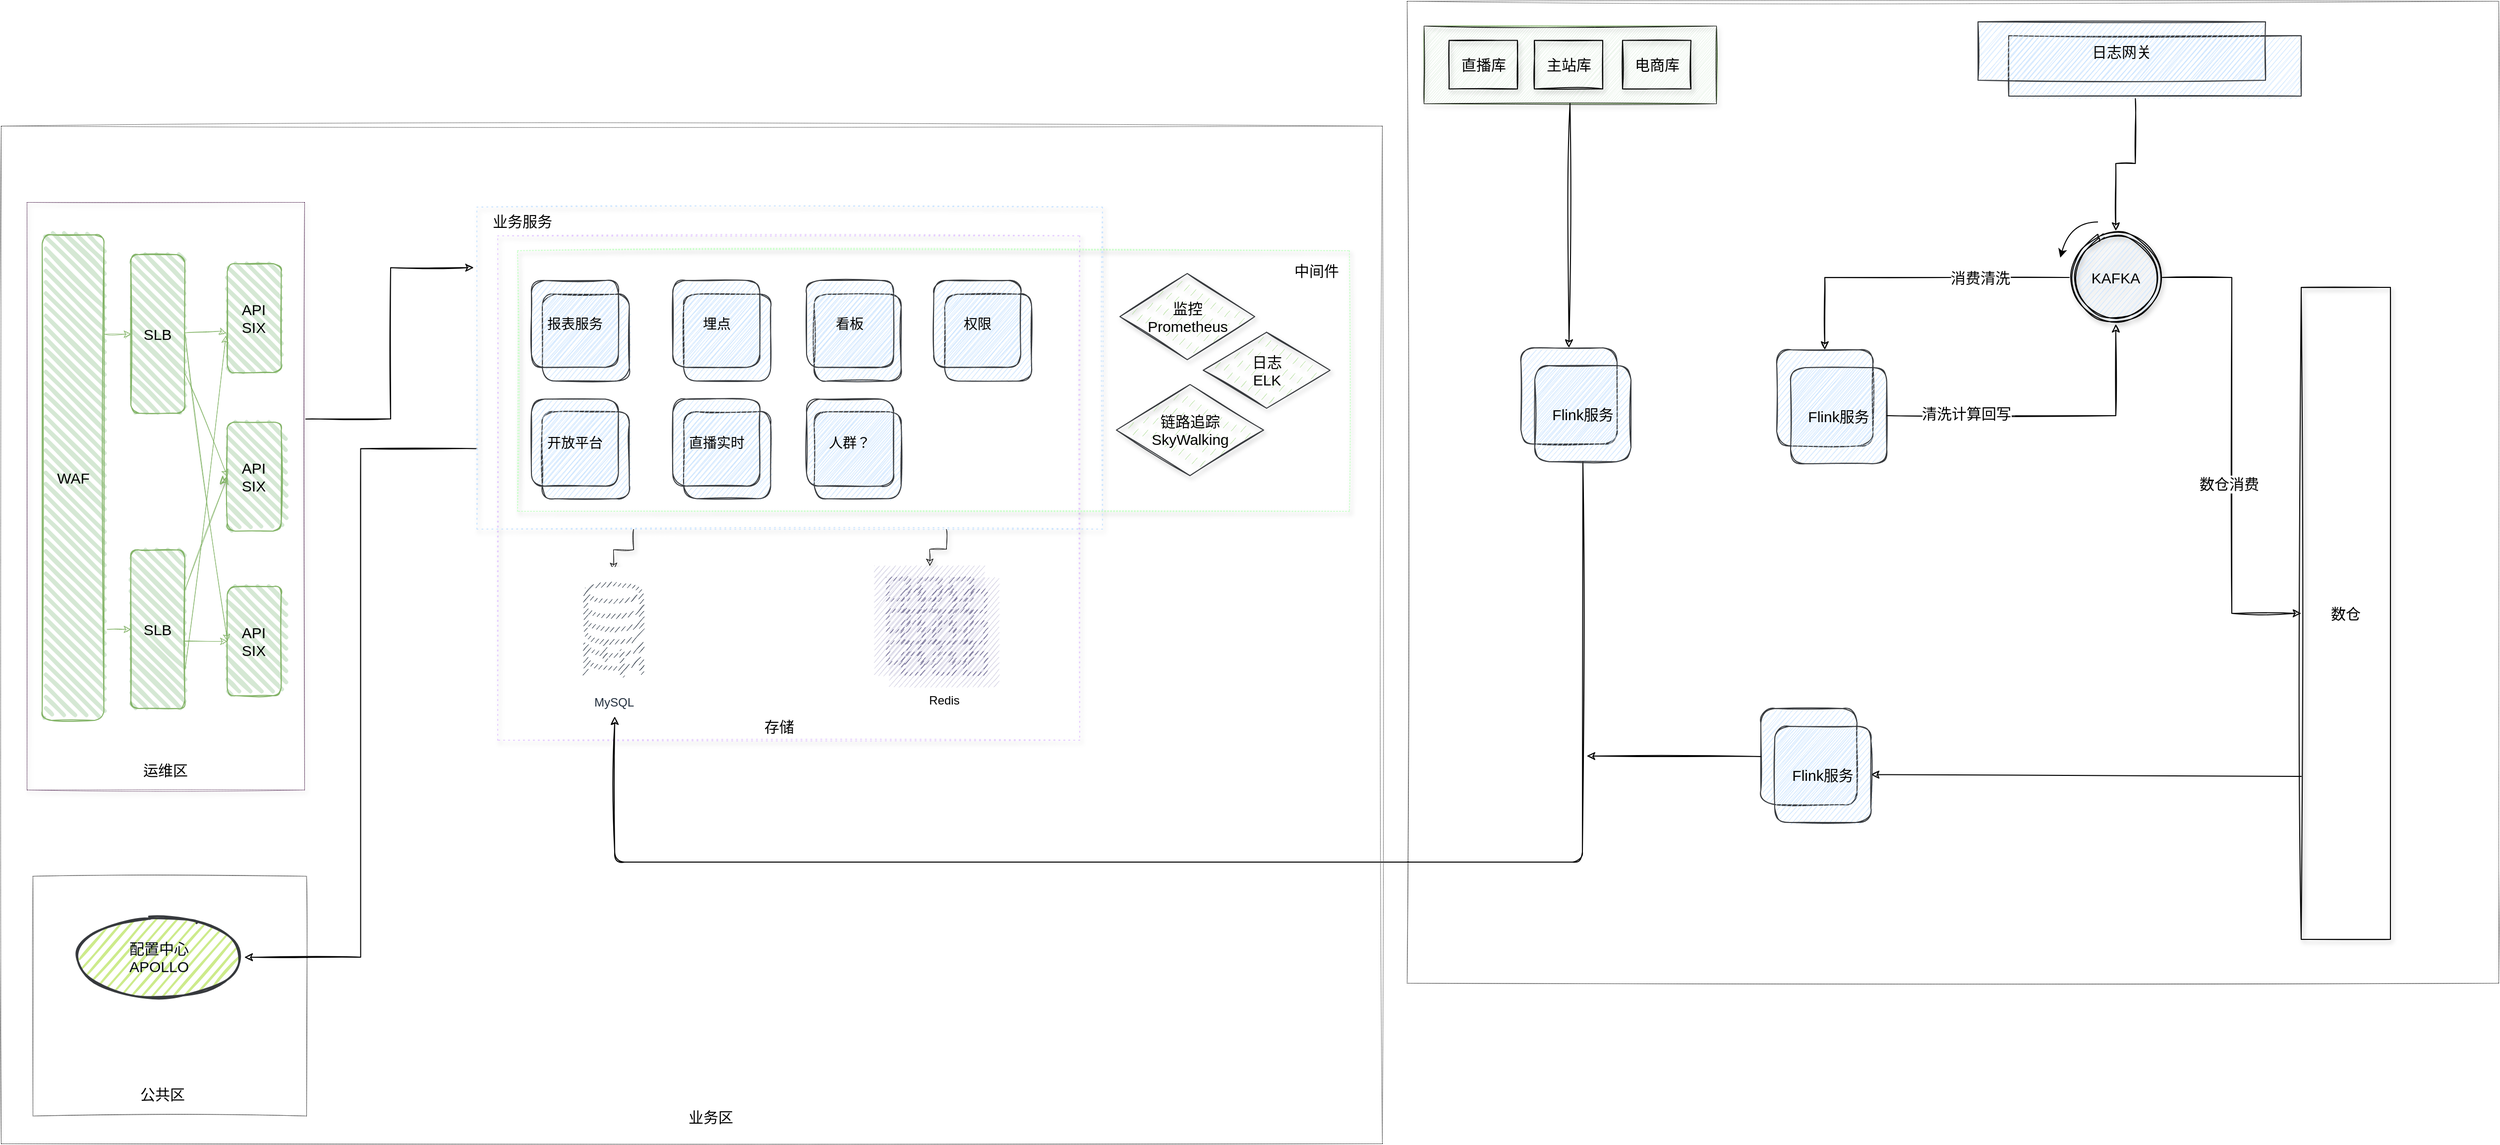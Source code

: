 <mxfile version="14.7.5" type="github">
  <diagram id="bKikSzmRIYnhMW0a-3qn" name="第 1 页">
    <mxGraphModel dx="2099" dy="1364" grid="0" gridSize="10" guides="1" tooltips="1" connect="1" arrows="1" fold="1" page="1" pageScale="1" pageWidth="3300" pageHeight="2339" background="#FFFFFF" math="0" shadow="0">
      <root>
        <mxCell id="0" />
        <mxCell id="1" parent="0" />
        <mxCell id="OzgvakwpHb-Y98bhcLFI-162" value="" style="rounded=0;whiteSpace=wrap;html=1;shadow=0;glass=0;sketch=1;fontSize=15;strokeColor=#000000;strokeWidth=0.5;fillColor=none;dashed=1;dashPattern=1 2;" vertex="1" parent="1">
          <mxGeometry x="1446" y="154" width="1101" height="991" as="geometry" />
        </mxCell>
        <mxCell id="OzgvakwpHb-Y98bhcLFI-62" value="" style="rounded=0;whiteSpace=wrap;html=1;shadow=1;sketch=1;fillColor=none;fontSize=14;dashed=1;perimeterSpacing=0;strokeWidth=1;dashPattern=1 4;strokeColor=#E5CCFF;" vertex="1" parent="1">
          <mxGeometry x="529" y="391" width="587" height="509" as="geometry" />
        </mxCell>
        <mxCell id="OzgvakwpHb-Y98bhcLFI-108" value="" style="rounded=0;whiteSpace=wrap;html=1;shadow=0;glass=0;dashed=1;dashPattern=1 2;sketch=1;fontSize=15;strokeColor=#000000;strokeWidth=0.5;fillColor=none;" vertex="1" parent="1">
          <mxGeometry x="28" y="280" width="1393" height="1027" as="geometry" />
        </mxCell>
        <mxCell id="OzgvakwpHb-Y98bhcLFI-103" value="" style="rounded=0;whiteSpace=wrap;html=1;shadow=0;glass=0;sketch=1;fontSize=15;strokeWidth=0.5;fillColor=none;dashed=1;dashPattern=1 2;" vertex="1" parent="1">
          <mxGeometry x="60" y="1037" width="276" height="242" as="geometry" />
        </mxCell>
        <mxCell id="OzgvakwpHb-Y98bhcLFI-78" value="" style="rounded=0;whiteSpace=wrap;html=1;shadow=1;glass=0;dashed=1;dashPattern=1 2;sketch=1;fontSize=15;strokeWidth=1;fillColor=none;strokeColor=#CCFFCC;" vertex="1" parent="1">
          <mxGeometry x="549" y="406" width="839" height="263" as="geometry" />
        </mxCell>
        <mxCell id="OzgvakwpHb-Y98bhcLFI-69" value="" style="outlineConnect=0;strokeColor=#56517e;fillColor=#d0cee2;dashed=0;verticalLabelPosition=bottom;verticalAlign=top;align=center;html=1;fontSize=12;fontStyle=0;aspect=fixed;shape=mxgraph.aws4.resourceIcon;resIcon=mxgraph.aws4.instances_2;shadow=0;sketch=1;" vertex="1" parent="1">
          <mxGeometry x="909" y="724" width="111" height="111" as="geometry" />
        </mxCell>
        <mxCell id="OzgvakwpHb-Y98bhcLFI-58" style="edgeStyle=orthogonalEdgeStyle;rounded=0;sketch=1;orthogonalLoop=1;jettySize=auto;html=1;entryX=1;entryY=0.5;entryDx=0;entryDy=0;shadow=0;fontSize=15;strokeWidth=1;exitX=0;exitY=0.75;exitDx=0;exitDy=0;" edge="1" parent="1" source="OzgvakwpHb-Y98bhcLFI-39" target="OzgvakwpHb-Y98bhcLFI-76">
          <mxGeometry relative="1" as="geometry">
            <mxPoint x="1056.192" y="284.565" as="targetPoint" />
          </mxGeometry>
        </mxCell>
        <mxCell id="OzgvakwpHb-Y98bhcLFI-74" style="edgeStyle=orthogonalEdgeStyle;rounded=0;sketch=1;orthogonalLoop=1;jettySize=auto;html=1;exitX=0.25;exitY=1;exitDx=0;exitDy=0;shadow=1;fontSize=15;strokeWidth=0.5;" edge="1" parent="1" source="OzgvakwpHb-Y98bhcLFI-39" target="OzgvakwpHb-Y98bhcLFI-82">
          <mxGeometry relative="1" as="geometry">
            <mxPoint x="686" y="733" as="sourcePoint" />
            <mxPoint x="686.5" y="920" as="targetPoint" />
          </mxGeometry>
        </mxCell>
        <mxCell id="OzgvakwpHb-Y98bhcLFI-75" style="edgeStyle=orthogonalEdgeStyle;rounded=0;sketch=1;orthogonalLoop=1;jettySize=auto;html=1;exitX=0.75;exitY=1;exitDx=0;exitDy=0;shadow=1;fontSize=15;strokeWidth=0.5;" edge="1" parent="1" source="OzgvakwpHb-Y98bhcLFI-39" target="OzgvakwpHb-Y98bhcLFI-69">
          <mxGeometry relative="1" as="geometry">
            <mxPoint x="960" y="733" as="sourcePoint" />
          </mxGeometry>
        </mxCell>
        <mxCell id="OzgvakwpHb-Y98bhcLFI-39" value="" style="rounded=0;whiteSpace=wrap;html=1;shadow=1;sketch=1;fillColor=none;fontSize=14;dashed=1;perimeterSpacing=0;strokeWidth=1;dashPattern=1 4;strokeColor=#CCE5FF;" vertex="1" parent="1">
          <mxGeometry x="508" y="362" width="631" height="325" as="geometry" />
        </mxCell>
        <mxCell id="OzgvakwpHb-Y98bhcLFI-43" value="" style="whiteSpace=wrap;html=1;aspect=fixed;rounded=1;shadow=0;glass=0;labelBackgroundColor=none;fillColor=#cce5ff;sketch=1;fontSize=14;strokeWidth=1;strokeColor=#36393d;" vertex="1" parent="1">
          <mxGeometry x="848.163" y="568.508" width="87.742" height="87.742" as="geometry" />
        </mxCell>
        <mxCell id="fr_o3y-mR50qFRv6tMRz-52" value="人群？" style="whiteSpace=wrap;html=1;aspect=fixed;rounded=1;shadow=0;glass=0;labelBackgroundColor=none;fillColor=#cce5ff;sketch=1;fontSize=14;strokeWidth=1;strokeColor=#36393d;" parent="1" vertex="1">
          <mxGeometry x="840.486" y="555.741" width="87.742" height="87.742" as="geometry" />
        </mxCell>
        <mxCell id="OzgvakwpHb-Y98bhcLFI-42" value="" style="whiteSpace=wrap;html=1;aspect=fixed;rounded=1;shadow=0;glass=0;labelBackgroundColor=none;fillColor=#cce5ff;sketch=1;fontSize=14;strokeWidth=1;strokeColor=#36393d;" vertex="1" parent="1">
          <mxGeometry x="716.55" y="568.508" width="87.742" height="87.742" as="geometry" />
        </mxCell>
        <mxCell id="OzgvakwpHb-Y98bhcLFI-33" value="" style="whiteSpace=wrap;html=1;aspect=fixed;rounded=1;shadow=0;glass=0;labelBackgroundColor=none;fillColor=#cce5ff;sketch=1;fontSize=14;strokeWidth=1;strokeColor=#36393d;" vertex="1" parent="1">
          <mxGeometry x="573.97" y="449.823" width="87.742" height="87.742" as="geometry" />
        </mxCell>
        <mxCell id="OzgvakwpHb-Y98bhcLFI-36" value="" style="whiteSpace=wrap;html=1;aspect=fixed;rounded=1;shadow=0;glass=0;labelBackgroundColor=none;fillColor=#cce5ff;sketch=1;fontSize=14;strokeWidth=1;strokeColor=#36393d;" vertex="1" parent="1">
          <mxGeometry x="848.163" y="449.823" width="87.742" height="87.742" as="geometry" />
        </mxCell>
        <mxCell id="OzgvakwpHb-Y98bhcLFI-35" value="" style="whiteSpace=wrap;html=1;aspect=fixed;rounded=1;shadow=0;glass=0;labelBackgroundColor=none;fillColor=#cce5ff;sketch=1;fontSize=14;strokeWidth=1;strokeColor=#36393d;" vertex="1" parent="1">
          <mxGeometry x="716.55" y="449.823" width="87.742" height="87.742" as="geometry" />
        </mxCell>
        <mxCell id="OzgvakwpHb-Y98bhcLFI-37" value="" style="whiteSpace=wrap;html=1;aspect=fixed;rounded=1;shadow=0;glass=0;labelBackgroundColor=none;fillColor=#cce5ff;sketch=1;fontSize=14;strokeWidth=1;strokeColor=#36393d;" vertex="1" parent="1">
          <mxGeometry x="979.776" y="449.823" width="87.742" height="87.742" as="geometry" />
        </mxCell>
        <mxCell id="fr_o3y-mR50qFRv6tMRz-45" value="报表服务" style="whiteSpace=wrap;html=1;aspect=fixed;rounded=1;shadow=0;glass=0;labelBackgroundColor=none;fillColor=#cce5ff;sketch=1;fontSize=14;strokeWidth=1;strokeColor=#36393d;" parent="1" vertex="1">
          <mxGeometry x="563.002" y="435.998" width="87.742" height="87.742" as="geometry" />
        </mxCell>
        <mxCell id="fr_o3y-mR50qFRv6tMRz-50" value="看板" style="whiteSpace=wrap;html=1;aspect=fixed;rounded=1;shadow=0;glass=0;labelBackgroundColor=none;fillColor=#cce5ff;sketch=1;fontSize=14;strokeWidth=1;strokeColor=#36393d;" parent="1" vertex="1">
          <mxGeometry x="840.486" y="435.998" width="87.742" height="87.742" as="geometry" />
        </mxCell>
        <mxCell id="fr_o3y-mR50qFRv6tMRz-51" value="埋点" style="whiteSpace=wrap;html=1;aspect=fixed;rounded=1;shadow=0;glass=0;labelBackgroundColor=none;fillColor=#cce5ff;sketch=1;fontSize=14;strokeWidth=1;strokeColor=#36393d;" parent="1" vertex="1">
          <mxGeometry x="705.583" y="435.998" width="87.742" height="87.742" as="geometry" />
        </mxCell>
        <mxCell id="fr_o3y-mR50qFRv6tMRz-53" value="权限" style="whiteSpace=wrap;html=1;aspect=fixed;rounded=1;shadow=0;glass=0;labelBackgroundColor=none;fillColor=#cce5ff;sketch=1;fontSize=14;strokeWidth=1;strokeColor=#36393d;" parent="1" vertex="1">
          <mxGeometry x="968.808" y="435.998" width="87.742" height="87.742" as="geometry" />
        </mxCell>
        <mxCell id="OzgvakwpHb-Y98bhcLFI-41" value="" style="whiteSpace=wrap;html=1;aspect=fixed;rounded=1;shadow=0;glass=0;labelBackgroundColor=none;fillColor=#cce5ff;sketch=1;fontSize=14;strokeWidth=1;strokeColor=#36393d;" vertex="1" parent="1">
          <mxGeometry x="573.97" y="568.508" width="87.742" height="87.742" as="geometry" />
        </mxCell>
        <mxCell id="fr_o3y-mR50qFRv6tMRz-46" value="开放平台" style="whiteSpace=wrap;html=1;aspect=fixed;rounded=1;shadow=0;glass=0;labelBackgroundColor=none;fillColor=#cce5ff;sketch=1;fontSize=14;strokeWidth=1;strokeColor=#36393d;" parent="1" vertex="1">
          <mxGeometry x="563.002" y="555.741" width="87.742" height="87.742" as="geometry" />
        </mxCell>
        <mxCell id="fr_o3y-mR50qFRv6tMRz-49" value="直播实时" style="whiteSpace=wrap;html=1;aspect=fixed;rounded=1;shadow=0;glass=0;labelBackgroundColor=none;fillColor=#cce5ff;sketch=1;fontSize=14;strokeWidth=1;strokeColor=#36393d;" parent="1" vertex="1">
          <mxGeometry x="705.583" y="555.741" width="87.742" height="87.742" as="geometry" />
        </mxCell>
        <mxCell id="OzgvakwpHb-Y98bhcLFI-105" style="edgeStyle=orthogonalEdgeStyle;rounded=0;sketch=1;orthogonalLoop=1;jettySize=auto;html=1;exitX=1.005;exitY=0.369;exitDx=0;exitDy=0;entryX=-0.005;entryY=0.188;entryDx=0;entryDy=0;entryPerimeter=0;shadow=0;fontSize=15;strokeWidth=1;exitPerimeter=0;" edge="1" parent="1" source="OzgvakwpHb-Y98bhcLFI-29" target="OzgvakwpHb-Y98bhcLFI-39">
          <mxGeometry relative="1" as="geometry" />
        </mxCell>
        <mxCell id="OzgvakwpHb-Y98bhcLFI-29" value="" style="rounded=0;whiteSpace=wrap;html=1;sketch=1;fillColor=none;shadow=1;strokeWidth=0.5;strokeColor=#330033;dashed=1;dashPattern=1 2;" vertex="1" parent="1">
          <mxGeometry x="54" y="357" width="280" height="593" as="geometry" />
        </mxCell>
        <mxCell id="OzgvakwpHb-Y98bhcLFI-9" value="&lt;font style=&quot;font-size: 15px;&quot;&gt;WAF&lt;/font&gt;" style="rounded=1;whiteSpace=wrap;html=1;strokeWidth=1;fillWeight=4;hachureGap=8;hachureAngle=45;sketch=1;fillStyle=hachure;fontStyle=0;fontSize=15;fillColor=#d5e8d4;strokeColor=#82b366;" vertex="1" parent="1">
          <mxGeometry x="69.556" y="390" width="62.222" height="490" as="geometry" />
        </mxCell>
        <mxCell id="OzgvakwpHb-Y98bhcLFI-11" value="&lt;span style=&quot;font-size: 15px;&quot;&gt;SLB&lt;/span&gt;" style="rounded=1;whiteSpace=wrap;html=1;strokeWidth=1;fillWeight=4;hachureGap=8;hachureAngle=45;sketch=1;fillStyle=hachure;fontStyle=0;fontSize=15;fillColor=#d5e8d4;strokeColor=#82b366;" vertex="1" parent="1">
          <mxGeometry x="159" y="410" width="54.444" height="160" as="geometry" />
        </mxCell>
        <mxCell id="OzgvakwpHb-Y98bhcLFI-26" style="edgeStyle=none;rounded=0;sketch=1;orthogonalLoop=1;jettySize=auto;html=1;entryX=0;entryY=0.5;entryDx=0;entryDy=0;shadow=0;fontStyle=0;fontSize=15;fillColor=#d5e8d4;strokeColor=#82b366;strokeWidth=0.5;" edge="1" parent="1" target="OzgvakwpHb-Y98bhcLFI-11">
          <mxGeometry x="54" y="357" as="geometry">
            <mxPoint x="132" y="490" as="sourcePoint" />
            <Array as="points">
              <mxPoint x="131.778" y="490" />
            </Array>
          </mxGeometry>
        </mxCell>
        <mxCell id="OzgvakwpHb-Y98bhcLFI-19" style="rounded=0;sketch=1;orthogonalLoop=1;jettySize=auto;html=1;entryX=0;entryY=0.5;entryDx=0;entryDy=0;shadow=0;fontStyle=0;fontSize=15;fillColor=#d5e8d4;strokeColor=#82b366;strokeWidth=0.5;" edge="1" parent="1" target="OzgvakwpHb-Y98bhcLFI-15">
          <mxGeometry x="54" y="357" as="geometry">
            <mxPoint x="209.556" y="800" as="sourcePoint" />
          </mxGeometry>
        </mxCell>
        <mxCell id="OzgvakwpHb-Y98bhcLFI-12" value="&lt;span style=&quot;font-size: 15px;&quot;&gt;SLB&lt;/span&gt;" style="rounded=1;whiteSpace=wrap;html=1;strokeWidth=1;fillWeight=4;hachureGap=8;hachureAngle=45;sketch=1;fillStyle=hachure;fontStyle=0;fontSize=15;fillColor=#d5e8d4;strokeColor=#82b366;" vertex="1" parent="1">
          <mxGeometry x="159" y="708" width="54.444" height="160" as="geometry" />
        </mxCell>
        <mxCell id="OzgvakwpHb-Y98bhcLFI-17" style="edgeStyle=orthogonalEdgeStyle;rounded=0;sketch=1;orthogonalLoop=1;jettySize=auto;html=1;exitX=1.05;exitY=0.812;exitDx=0;exitDy=0;exitPerimeter=0;shadow=0;fontStyle=0;fontSize=15;fillColor=#d5e8d4;strokeColor=#82b366;strokeWidth=0.5;" edge="1" parent="1" source="OzgvakwpHb-Y98bhcLFI-9" target="OzgvakwpHb-Y98bhcLFI-12">
          <mxGeometry x="54" y="357" as="geometry" />
        </mxCell>
        <mxCell id="OzgvakwpHb-Y98bhcLFI-13" value="&lt;span style=&quot;font-size: 15px;&quot;&gt;API&lt;br style=&quot;font-size: 15px;&quot;&gt;SIX&lt;/span&gt;" style="rounded=1;whiteSpace=wrap;html=1;strokeWidth=1;fillWeight=4;hachureGap=8;hachureAngle=45;sketch=1;fillStyle=hachure;fontStyle=0;fontSize=15;fillColor=#d5e8d4;strokeColor=#82b366;" vertex="1" parent="1">
          <mxGeometry x="256.222" y="419" width="54.444" height="110" as="geometry" />
        </mxCell>
        <mxCell id="OzgvakwpHb-Y98bhcLFI-18" style="rounded=0;sketch=1;orthogonalLoop=1;jettySize=auto;html=1;entryX=-0.02;entryY=0.636;entryDx=0;entryDy=0;entryPerimeter=0;shadow=0;fontStyle=0;fontSize=15;fillColor=#d5e8d4;strokeColor=#82b366;strokeWidth=0.5;" edge="1" parent="1" source="OzgvakwpHb-Y98bhcLFI-11" target="OzgvakwpHb-Y98bhcLFI-13">
          <mxGeometry x="54" y="357" as="geometry">
            <mxPoint x="264" y="530" as="sourcePoint" />
            <Array as="points">
              <mxPoint x="248.444" y="487" />
            </Array>
          </mxGeometry>
        </mxCell>
        <mxCell id="OzgvakwpHb-Y98bhcLFI-25" style="rounded=0;sketch=1;orthogonalLoop=1;jettySize=auto;html=1;exitX=1;exitY=0.75;exitDx=0;exitDy=0;entryX=-0.029;entryY=0.66;entryDx=0;entryDy=0;entryPerimeter=0;shadow=0;fontStyle=0;fontSize=15;fillColor=#d5e8d4;strokeColor=#82b366;strokeWidth=0.5;" edge="1" parent="1" source="OzgvakwpHb-Y98bhcLFI-12" target="OzgvakwpHb-Y98bhcLFI-13">
          <mxGeometry x="54" y="357" as="geometry" />
        </mxCell>
        <mxCell id="OzgvakwpHb-Y98bhcLFI-22" style="rounded=0;sketch=1;orthogonalLoop=1;jettySize=auto;html=1;exitX=0;exitY=0.5;exitDx=0;exitDy=0;shadow=1;fontStyle=0;fontSize=15;strokeWidth=1;fillColor=#d5e8d4;strokeColor=#82b366;" edge="1" parent="1" source="OzgvakwpHb-Y98bhcLFI-14">
          <mxGeometry x="54" y="357" as="geometry">
            <mxPoint x="248.444" y="642" as="targetPoint" />
          </mxGeometry>
        </mxCell>
        <mxCell id="OzgvakwpHb-Y98bhcLFI-14" value="&lt;span style=&quot;font-size: 15px;&quot;&gt;API&lt;br style=&quot;font-size: 15px;&quot;&gt;SIX&lt;/span&gt;" style="rounded=1;whiteSpace=wrap;html=1;strokeWidth=1;fillWeight=4;hachureGap=8;hachureAngle=45;sketch=1;fillStyle=hachure;fontStyle=0;fontSize=15;fillColor=#d5e8d4;strokeColor=#82b366;" vertex="1" parent="1">
          <mxGeometry x="256.222" y="579" width="54.444" height="110" as="geometry" />
        </mxCell>
        <mxCell id="OzgvakwpHb-Y98bhcLFI-23" style="rounded=0;sketch=1;orthogonalLoop=1;jettySize=auto;html=1;exitX=1;exitY=0.75;exitDx=0;exitDy=0;entryX=0;entryY=0.5;entryDx=0;entryDy=0;shadow=0;fontStyle=0;fontSize=15;fillColor=#d5e8d4;strokeColor=#82b366;strokeWidth=0.5;" edge="1" parent="1" source="OzgvakwpHb-Y98bhcLFI-11" target="OzgvakwpHb-Y98bhcLFI-14">
          <mxGeometry x="54" y="357" as="geometry" />
        </mxCell>
        <mxCell id="OzgvakwpHb-Y98bhcLFI-20" style="rounded=0;sketch=1;orthogonalLoop=1;jettySize=auto;html=1;exitX=1;exitY=0.25;exitDx=0;exitDy=0;entryX=0;entryY=0.5;entryDx=0;entryDy=0;shadow=0;fontStyle=0;fontSize=15;fillColor=#d5e8d4;strokeColor=#82b366;strokeWidth=0.5;" edge="1" parent="1" source="OzgvakwpHb-Y98bhcLFI-12" target="OzgvakwpHb-Y98bhcLFI-14">
          <mxGeometry x="54" y="357" as="geometry" />
        </mxCell>
        <mxCell id="OzgvakwpHb-Y98bhcLFI-15" value="&lt;span style=&quot;font-size: 15px;&quot;&gt;API&lt;br style=&quot;font-size: 15px;&quot;&gt;SIX&lt;/span&gt;" style="rounded=1;whiteSpace=wrap;html=1;strokeWidth=1;fillWeight=4;hachureGap=8;hachureAngle=45;sketch=1;fillStyle=hachure;fontStyle=0;fontSize=15;fillColor=#d5e8d4;strokeColor=#82b366;" vertex="1" parent="1">
          <mxGeometry x="256.222" y="745" width="54.444" height="110" as="geometry" />
        </mxCell>
        <mxCell id="OzgvakwpHb-Y98bhcLFI-24" style="rounded=0;sketch=1;orthogonalLoop=1;jettySize=auto;html=1;exitX=1;exitY=0.5;exitDx=0;exitDy=0;entryX=0;entryY=0.5;entryDx=0;entryDy=0;shadow=0;fontStyle=0;fontSize=15;fillColor=#d5e8d4;strokeColor=#82b366;strokeWidth=0.5;" edge="1" parent="1" source="OzgvakwpHb-Y98bhcLFI-11" target="OzgvakwpHb-Y98bhcLFI-15">
          <mxGeometry x="54" y="357" as="geometry" />
        </mxCell>
        <mxCell id="OzgvakwpHb-Y98bhcLFI-30" value="运维区" style="text;html=1;strokeColor=none;fillColor=none;align=center;verticalAlign=middle;whiteSpace=wrap;rounded=0;shadow=1;sketch=1;fontStyle=0;fontSize=15;" vertex="1" parent="1">
          <mxGeometry x="166.778" y="920" width="54.444" height="20" as="geometry" />
        </mxCell>
        <mxCell id="OzgvakwpHb-Y98bhcLFI-59" value="业务服务" style="text;html=1;fillColor=none;align=center;verticalAlign=middle;whiteSpace=wrap;rounded=0;shadow=0;sketch=0;fontSize=15;strokeWidth=1;" vertex="1" parent="1">
          <mxGeometry x="512" y="366" width="84" height="20" as="geometry" />
        </mxCell>
        <mxCell id="OzgvakwpHb-Y98bhcLFI-67" value="Redis" style="outlineConnect=0;strokeColor=#56517e;fillColor=#d0cee2;dashed=0;verticalLabelPosition=bottom;verticalAlign=top;align=center;html=1;fontSize=12;fontStyle=0;aspect=fixed;shape=mxgraph.aws4.resourceIcon;resIcon=mxgraph.aws4.instances_2;shadow=0;sketch=1;" vertex="1" parent="1">
          <mxGeometry x="924" y="736" width="110" height="110" as="geometry" />
        </mxCell>
        <mxCell id="OzgvakwpHb-Y98bhcLFI-76" value="&lt;font color=&quot;#030914&quot; style=&quot;font-size: 15px&quot;&gt;配置中心&lt;br&gt;APOLLO&lt;/font&gt;" style="ellipse;whiteSpace=wrap;html=1;strokeWidth=2;fillWeight=2;hachureGap=8;fillStyle=dots;sketch=1;shadow=0;fontSize=15;fillColor=#cdeb8b;strokeColor=#36393d;" vertex="1" parent="1">
          <mxGeometry x="100.5" y="1078" width="173" height="82" as="geometry" />
        </mxCell>
        <mxCell id="OzgvakwpHb-Y98bhcLFI-82" value="MySQL" style="outlineConnect=0;fontColor=#232F3E;gradientColor=none;strokeColor=#232F3E;fillColor=#ffffff;dashed=0;verticalLabelPosition=bottom;verticalAlign=top;align=center;html=1;fontSize=12;fontStyle=0;aspect=fixed;shape=mxgraph.aws4.resourceIcon;resIcon=mxgraph.aws4.database_migration_workflow_job;shadow=0;glass=0;dashPattern=1 2;sketch=1;" vertex="1" parent="1">
          <mxGeometry x="585.58" y="728" width="120" height="120" as="geometry" />
        </mxCell>
        <mxCell id="OzgvakwpHb-Y98bhcLFI-87" value="存储" style="text;html=1;strokeColor=none;fillColor=none;align=center;verticalAlign=middle;whiteSpace=wrap;rounded=0;shadow=1;glass=0;dashed=1;dashPattern=1 2;sketch=1;fontSize=15;" vertex="1" parent="1">
          <mxGeometry x="792.82" y="876" width="40" height="20" as="geometry" />
        </mxCell>
        <mxCell id="OzgvakwpHb-Y98bhcLFI-88" value="中间件" style="text;html=1;strokeColor=none;fillColor=none;align=center;verticalAlign=middle;whiteSpace=wrap;rounded=0;shadow=1;glass=0;dashed=1;dashPattern=1 2;sketch=1;fontSize=15;" vertex="1" parent="1">
          <mxGeometry x="1328" y="416" width="54" height="20" as="geometry" />
        </mxCell>
        <mxCell id="OzgvakwpHb-Y98bhcLFI-89" value="监控&lt;br&gt;Prometheus" style="rhombus;whiteSpace=wrap;html=1;strokeWidth=1;fillWeight=-1;hachureGap=8;fillStyle=dashed;sketch=1;shadow=1;glass=0;fontSize=15;strokeColor=#36393d;fillColor=#B9E0A5;" vertex="1" parent="1">
          <mxGeometry x="1156.5" y="429" width="136" height="87" as="geometry" />
        </mxCell>
        <mxCell id="OzgvakwpHb-Y98bhcLFI-92" value="日志&lt;br&gt;ELK" style="rhombus;whiteSpace=wrap;html=1;strokeWidth=1;fillWeight=-1;hachureGap=8;fillStyle=dashed;sketch=1;shadow=1;glass=0;fontSize=15;strokeColor=#36393d;fillColor=#B9E0A5;" vertex="1" parent="1">
          <mxGeometry x="1240.5" y="488.26" width="128" height="76.74" as="geometry" />
        </mxCell>
        <mxCell id="OzgvakwpHb-Y98bhcLFI-93" value="链路追踪&lt;br&gt;SkyWalking" style="rhombus;whiteSpace=wrap;html=1;strokeWidth=1;fillWeight=-1;hachureGap=8;fillStyle=dashed;sketch=1;shadow=1;glass=0;fontSize=15;strokeColor=#36393d;fillColor=#B9E0A5;" vertex="1" parent="1">
          <mxGeometry x="1153" y="541" width="148.5" height="92" as="geometry" />
        </mxCell>
        <mxCell id="OzgvakwpHb-Y98bhcLFI-104" value="公共区" style="text;html=1;strokeColor=none;fillColor=none;align=center;verticalAlign=middle;whiteSpace=wrap;rounded=0;shadow=0;glass=0;dashed=1;dashPattern=1 2;sketch=1;fontSize=15;" vertex="1" parent="1">
          <mxGeometry x="166.78" y="1247" width="48" height="20" as="geometry" />
        </mxCell>
        <mxCell id="OzgvakwpHb-Y98bhcLFI-109" value="业务区" style="text;html=1;strokeColor=none;fillColor=none;align=center;verticalAlign=middle;whiteSpace=wrap;rounded=0;shadow=0;glass=0;dashed=1;dashPattern=1 2;sketch=1;fontSize=15;" vertex="1" parent="1">
          <mxGeometry x="717" y="1270" width="54" height="20" as="geometry" />
        </mxCell>
        <mxCell id="OzgvakwpHb-Y98bhcLFI-115" style="edgeStyle=orthogonalEdgeStyle;rounded=0;sketch=1;orthogonalLoop=1;jettySize=auto;html=1;shadow=0;fontSize=15;strokeWidth=1;entryX=0.5;entryY=0;entryDx=0;entryDy=0;exitX=0.433;exitY=1.041;exitDx=0;exitDy=0;exitPerimeter=0;" edge="1" parent="1" source="OzgvakwpHb-Y98bhcLFI-116" target="OzgvakwpHb-Y98bhcLFI-111">
          <mxGeometry relative="1" as="geometry">
            <mxPoint x="2097.857" y="338.286" as="targetPoint" />
            <mxPoint x="2063" y="300" as="sourcePoint" />
          </mxGeometry>
        </mxCell>
        <mxCell id="OzgvakwpHb-Y98bhcLFI-120" style="edgeStyle=orthogonalEdgeStyle;rounded=0;sketch=1;orthogonalLoop=1;jettySize=auto;html=1;exitX=0;exitY=0.5;exitDx=0;exitDy=0;shadow=0;fontSize=15;strokeWidth=1;entryX=0.5;entryY=0;entryDx=0;entryDy=0;" edge="1" parent="1" source="OzgvakwpHb-Y98bhcLFI-111" target="OzgvakwpHb-Y98bhcLFI-113">
          <mxGeometry relative="1" as="geometry">
            <mxPoint x="2004" y="577" as="targetPoint" />
          </mxGeometry>
        </mxCell>
        <mxCell id="OzgvakwpHb-Y98bhcLFI-125" value="消费清洗" style="edgeLabel;html=1;align=center;verticalAlign=middle;resizable=0;points=[];fontSize=15;" vertex="1" connectable="0" parent="OzgvakwpHb-Y98bhcLFI-120">
          <mxGeometry x="-0.238" y="1" relative="1" as="geometry">
            <mxPoint x="31" y="-1" as="offset" />
          </mxGeometry>
        </mxCell>
        <mxCell id="OzgvakwpHb-Y98bhcLFI-127" style="edgeStyle=orthogonalEdgeStyle;rounded=0;sketch=1;orthogonalLoop=1;jettySize=auto;html=1;exitX=1;exitY=0.5;exitDx=0;exitDy=0;entryX=0;entryY=0.5;entryDx=0;entryDy=0;shadow=0;fontSize=15;strokeWidth=1;" edge="1" parent="1" source="OzgvakwpHb-Y98bhcLFI-111" target="OzgvakwpHb-Y98bhcLFI-126">
          <mxGeometry relative="1" as="geometry" />
        </mxCell>
        <mxCell id="OzgvakwpHb-Y98bhcLFI-128" value="数仓消费" style="edgeLabel;html=1;align=center;verticalAlign=middle;resizable=0;points=[];fontSize=15;" vertex="1" connectable="0" parent="OzgvakwpHb-Y98bhcLFI-127">
          <mxGeometry x="0.35" y="-2" relative="1" as="geometry">
            <mxPoint x="-1" y="-46" as="offset" />
          </mxGeometry>
        </mxCell>
        <mxCell id="OzgvakwpHb-Y98bhcLFI-111" value="KAFKA" style="ellipse;shape=doubleEllipse;whiteSpace=wrap;html=1;aspect=fixed;shadow=1;glass=0;sketch=1;fontSize=15;strokeWidth=1;fillColor=#cce5ff;" vertex="1" parent="1">
          <mxGeometry x="2114" y="386" width="94" height="94" as="geometry" />
        </mxCell>
        <mxCell id="OzgvakwpHb-Y98bhcLFI-114" value="" style="group" vertex="1" connectable="0" parent="1">
          <mxGeometry x="1819" y="506" width="111" height="115" as="geometry" />
        </mxCell>
        <mxCell id="OzgvakwpHb-Y98bhcLFI-113" value="" style="whiteSpace=wrap;html=1;aspect=fixed;rounded=1;shadow=0;glass=0;labelBackgroundColor=none;strokeColor=#36393d;fillColor=#cce5ff;sketch=1;" vertex="1" parent="OzgvakwpHb-Y98bhcLFI-114">
          <mxGeometry width="97" height="97" as="geometry" />
        </mxCell>
        <mxCell id="fr_o3y-mR50qFRv6tMRz-47" value="&lt;font style=&quot;font-size: 15px&quot;&gt;Flink服务&lt;/font&gt;" style="whiteSpace=wrap;html=1;aspect=fixed;rounded=1;shadow=0;glass=0;labelBackgroundColor=none;strokeColor=#36393d;fillColor=#cce5ff;sketch=1;" parent="OzgvakwpHb-Y98bhcLFI-114" vertex="1">
          <mxGeometry x="14" y="18" width="97" height="97" as="geometry" />
        </mxCell>
        <mxCell id="OzgvakwpHb-Y98bhcLFI-122" style="edgeStyle=orthogonalEdgeStyle;rounded=0;sketch=1;orthogonalLoop=1;jettySize=auto;html=1;exitX=1;exitY=0.5;exitDx=0;exitDy=0;shadow=0;fontSize=15;strokeWidth=1;entryX=0.5;entryY=1;entryDx=0;entryDy=0;" edge="1" parent="1" source="fr_o3y-mR50qFRv6tMRz-47" target="OzgvakwpHb-Y98bhcLFI-111">
          <mxGeometry relative="1" as="geometry">
            <mxPoint x="2184" y="437" as="targetPoint" />
          </mxGeometry>
        </mxCell>
        <mxCell id="OzgvakwpHb-Y98bhcLFI-124" value="清洗计算回写" style="edgeLabel;html=1;align=center;verticalAlign=middle;resizable=0;points=[];fontSize=15;" vertex="1" connectable="0" parent="OzgvakwpHb-Y98bhcLFI-122">
          <mxGeometry x="-0.44" y="4" relative="1" as="geometry">
            <mxPoint x="-11" y="1" as="offset" />
          </mxGeometry>
        </mxCell>
        <mxCell id="OzgvakwpHb-Y98bhcLFI-168" style="edgeStyle=none;rounded=0;sketch=1;orthogonalLoop=1;jettySize=auto;html=1;exitX=0;exitY=0.75;exitDx=0;exitDy=0;shadow=0;fontSize=15;strokeWidth=1;" edge="1" parent="1" source="OzgvakwpHb-Y98bhcLFI-126" target="OzgvakwpHb-Y98bhcLFI-167">
          <mxGeometry relative="1" as="geometry">
            <mxPoint x="1930.206" y="902.845" as="targetPoint" />
          </mxGeometry>
        </mxCell>
        <mxCell id="OzgvakwpHb-Y98bhcLFI-126" value="数仓" style="rounded=0;whiteSpace=wrap;html=1;shadow=1;glass=0;sketch=1;fontSize=15;strokeColor=#000000;strokeWidth=1;fillColor=none;" vertex="1" parent="1">
          <mxGeometry x="2348" y="443" width="90" height="658" as="geometry" />
        </mxCell>
        <mxCell id="OzgvakwpHb-Y98bhcLFI-132" value="" style="curved=1;endArrow=classic;html=1;shadow=0;fontSize=15;strokeWidth=1;" edge="1" parent="1">
          <mxGeometry width="50" height="50" relative="1" as="geometry">
            <mxPoint x="2143" y="377" as="sourcePoint" />
            <mxPoint x="2105" y="413" as="targetPoint" />
            <Array as="points">
              <mxPoint x="2115" y="377" />
            </Array>
          </mxGeometry>
        </mxCell>
        <mxCell id="OzgvakwpHb-Y98bhcLFI-138" value="" style="endArrow=classic;html=1;shadow=0;fontSize=15;strokeWidth=1;exitX=0.5;exitY=1;exitDx=0;exitDy=0;sketch=1;" edge="1" parent="1" source="OzgvakwpHb-Y98bhcLFI-159">
          <mxGeometry width="50" height="50" relative="1" as="geometry">
            <mxPoint x="1874" y="638" as="sourcePoint" />
            <mxPoint x="647" y="876" as="targetPoint" />
            <Array as="points">
              <mxPoint x="1623" y="1023" />
              <mxPoint x="647" y="1023" />
            </Array>
          </mxGeometry>
        </mxCell>
        <mxCell id="OzgvakwpHb-Y98bhcLFI-141" value="" style="group" vertex="1" connectable="0" parent="1">
          <mxGeometry x="2022" y="175" width="326" height="75" as="geometry" />
        </mxCell>
        <mxCell id="OzgvakwpHb-Y98bhcLFI-116" value="" style="rounded=0;whiteSpace=wrap;html=1;shadow=0;glass=0;sketch=1;fontSize=15;strokeColor=#36393d;strokeWidth=1;fillColor=#cce5ff;" vertex="1" parent="OzgvakwpHb-Y98bhcLFI-141">
          <mxGeometry x="31" y="14" width="295" height="61" as="geometry" />
        </mxCell>
        <mxCell id="OzgvakwpHb-Y98bhcLFI-110" value="日志网关" style="rounded=0;whiteSpace=wrap;html=1;shadow=0;glass=0;sketch=1;fontSize=15;strokeColor=#36393d;strokeWidth=1;fillColor=#cce5ff;" vertex="1" parent="OzgvakwpHb-Y98bhcLFI-141">
          <mxGeometry width="290" height="59" as="geometry" />
        </mxCell>
        <mxCell id="OzgvakwpHb-Y98bhcLFI-150" value="" style="group;fillColor=#d5e8d4;strokeColor=#82b366;sketch=1;shadow=0;strokeWidth=0.5;" vertex="1" connectable="0" parent="1">
          <mxGeometry x="1463" y="179" width="295" height="78.5" as="geometry" />
        </mxCell>
        <mxCell id="OzgvakwpHb-Y98bhcLFI-146" value="" style="group" vertex="1" connectable="0" parent="OzgvakwpHb-Y98bhcLFI-150">
          <mxGeometry x="25.5" y="14.75" width="244" height="49" as="geometry" />
        </mxCell>
        <mxCell id="OzgvakwpHb-Y98bhcLFI-142" value="直播库" style="rounded=0;whiteSpace=wrap;html=1;shadow=1;glass=0;sketch=1;fontSize=15;strokeColor=#000000;strokeWidth=1;fillColor=none;" vertex="1" parent="OzgvakwpHb-Y98bhcLFI-146">
          <mxGeometry width="69" height="49" as="geometry" />
        </mxCell>
        <mxCell id="OzgvakwpHb-Y98bhcLFI-143" value="主站库" style="rounded=0;whiteSpace=wrap;html=1;shadow=1;glass=0;sketch=1;fontSize=15;strokeColor=#000000;strokeWidth=1;fillColor=none;" vertex="1" parent="OzgvakwpHb-Y98bhcLFI-146">
          <mxGeometry x="86" width="69" height="49" as="geometry" />
        </mxCell>
        <mxCell id="OzgvakwpHb-Y98bhcLFI-144" value="电商库" style="rounded=0;whiteSpace=wrap;html=1;shadow=1;glass=0;sketch=1;fontSize=15;strokeColor=#000000;strokeWidth=1;fillColor=none;" vertex="1" parent="OzgvakwpHb-Y98bhcLFI-146">
          <mxGeometry x="175" width="69" height="49" as="geometry" />
        </mxCell>
        <mxCell id="OzgvakwpHb-Y98bhcLFI-149" value="" style="rounded=0;whiteSpace=wrap;html=1;shadow=1;glass=0;sketch=1;fontSize=15;strokeColor=#000000;strokeWidth=0.5;fillColor=none;" vertex="1" parent="OzgvakwpHb-Y98bhcLFI-150">
          <mxGeometry width="295" height="78.5" as="geometry" />
        </mxCell>
        <mxCell id="OzgvakwpHb-Y98bhcLFI-160" style="rounded=0;sketch=1;orthogonalLoop=1;jettySize=auto;html=1;exitX=0.5;exitY=1;exitDx=0;exitDy=0;shadow=0;fontSize=15;strokeWidth=1;entryX=0.5;entryY=0;entryDx=0;entryDy=0;" edge="1" parent="1" source="OzgvakwpHb-Y98bhcLFI-149" target="OzgvakwpHb-Y98bhcLFI-158">
          <mxGeometry relative="1" as="geometry">
            <mxPoint x="1572" y="587" as="targetPoint" />
          </mxGeometry>
        </mxCell>
        <mxCell id="OzgvakwpHb-Y98bhcLFI-161" value="" style="group" vertex="1" connectable="0" parent="1">
          <mxGeometry x="1561" y="504" width="111" height="115" as="geometry" />
        </mxCell>
        <mxCell id="OzgvakwpHb-Y98bhcLFI-158" value="" style="whiteSpace=wrap;html=1;aspect=fixed;rounded=1;shadow=0;glass=0;labelBackgroundColor=none;strokeColor=#36393d;fillColor=#cce5ff;sketch=1;" vertex="1" parent="OzgvakwpHb-Y98bhcLFI-161">
          <mxGeometry width="97" height="97" as="geometry" />
        </mxCell>
        <mxCell id="OzgvakwpHb-Y98bhcLFI-159" value="&lt;font style=&quot;font-size: 15px&quot;&gt;Flink服务&lt;/font&gt;" style="whiteSpace=wrap;html=1;aspect=fixed;rounded=1;shadow=0;glass=0;labelBackgroundColor=none;strokeColor=#36393d;fillColor=#cce5ff;sketch=1;" vertex="1" parent="OzgvakwpHb-Y98bhcLFI-161">
          <mxGeometry x="14" y="18" width="97" height="97" as="geometry" />
        </mxCell>
        <mxCell id="OzgvakwpHb-Y98bhcLFI-165" value="" style="group" vertex="1" connectable="0" parent="1">
          <mxGeometry x="1803" y="868" width="111" height="115" as="geometry" />
        </mxCell>
        <mxCell id="OzgvakwpHb-Y98bhcLFI-166" value="" style="whiteSpace=wrap;html=1;aspect=fixed;rounded=1;shadow=0;glass=0;labelBackgroundColor=none;strokeColor=#36393d;fillColor=#cce5ff;sketch=1;" vertex="1" parent="OzgvakwpHb-Y98bhcLFI-165">
          <mxGeometry width="97" height="97" as="geometry" />
        </mxCell>
        <mxCell id="OzgvakwpHb-Y98bhcLFI-167" value="&lt;font style=&quot;font-size: 15px&quot;&gt;Flink服务&lt;/font&gt;" style="whiteSpace=wrap;html=1;aspect=fixed;rounded=1;shadow=0;glass=0;labelBackgroundColor=none;strokeColor=#36393d;fillColor=#cce5ff;sketch=1;" vertex="1" parent="OzgvakwpHb-Y98bhcLFI-165">
          <mxGeometry x="14" y="18" width="97" height="97" as="geometry" />
        </mxCell>
        <mxCell id="OzgvakwpHb-Y98bhcLFI-173" style="edgeStyle=none;rounded=0;sketch=1;orthogonalLoop=1;jettySize=auto;html=1;exitX=0;exitY=0.5;exitDx=0;exitDy=0;shadow=0;fontSize=15;strokeWidth=1;" edge="1" parent="1" source="OzgvakwpHb-Y98bhcLFI-166">
          <mxGeometry relative="1" as="geometry">
            <mxPoint x="1627.349" y="916" as="targetPoint" />
          </mxGeometry>
        </mxCell>
      </root>
    </mxGraphModel>
  </diagram>
</mxfile>
